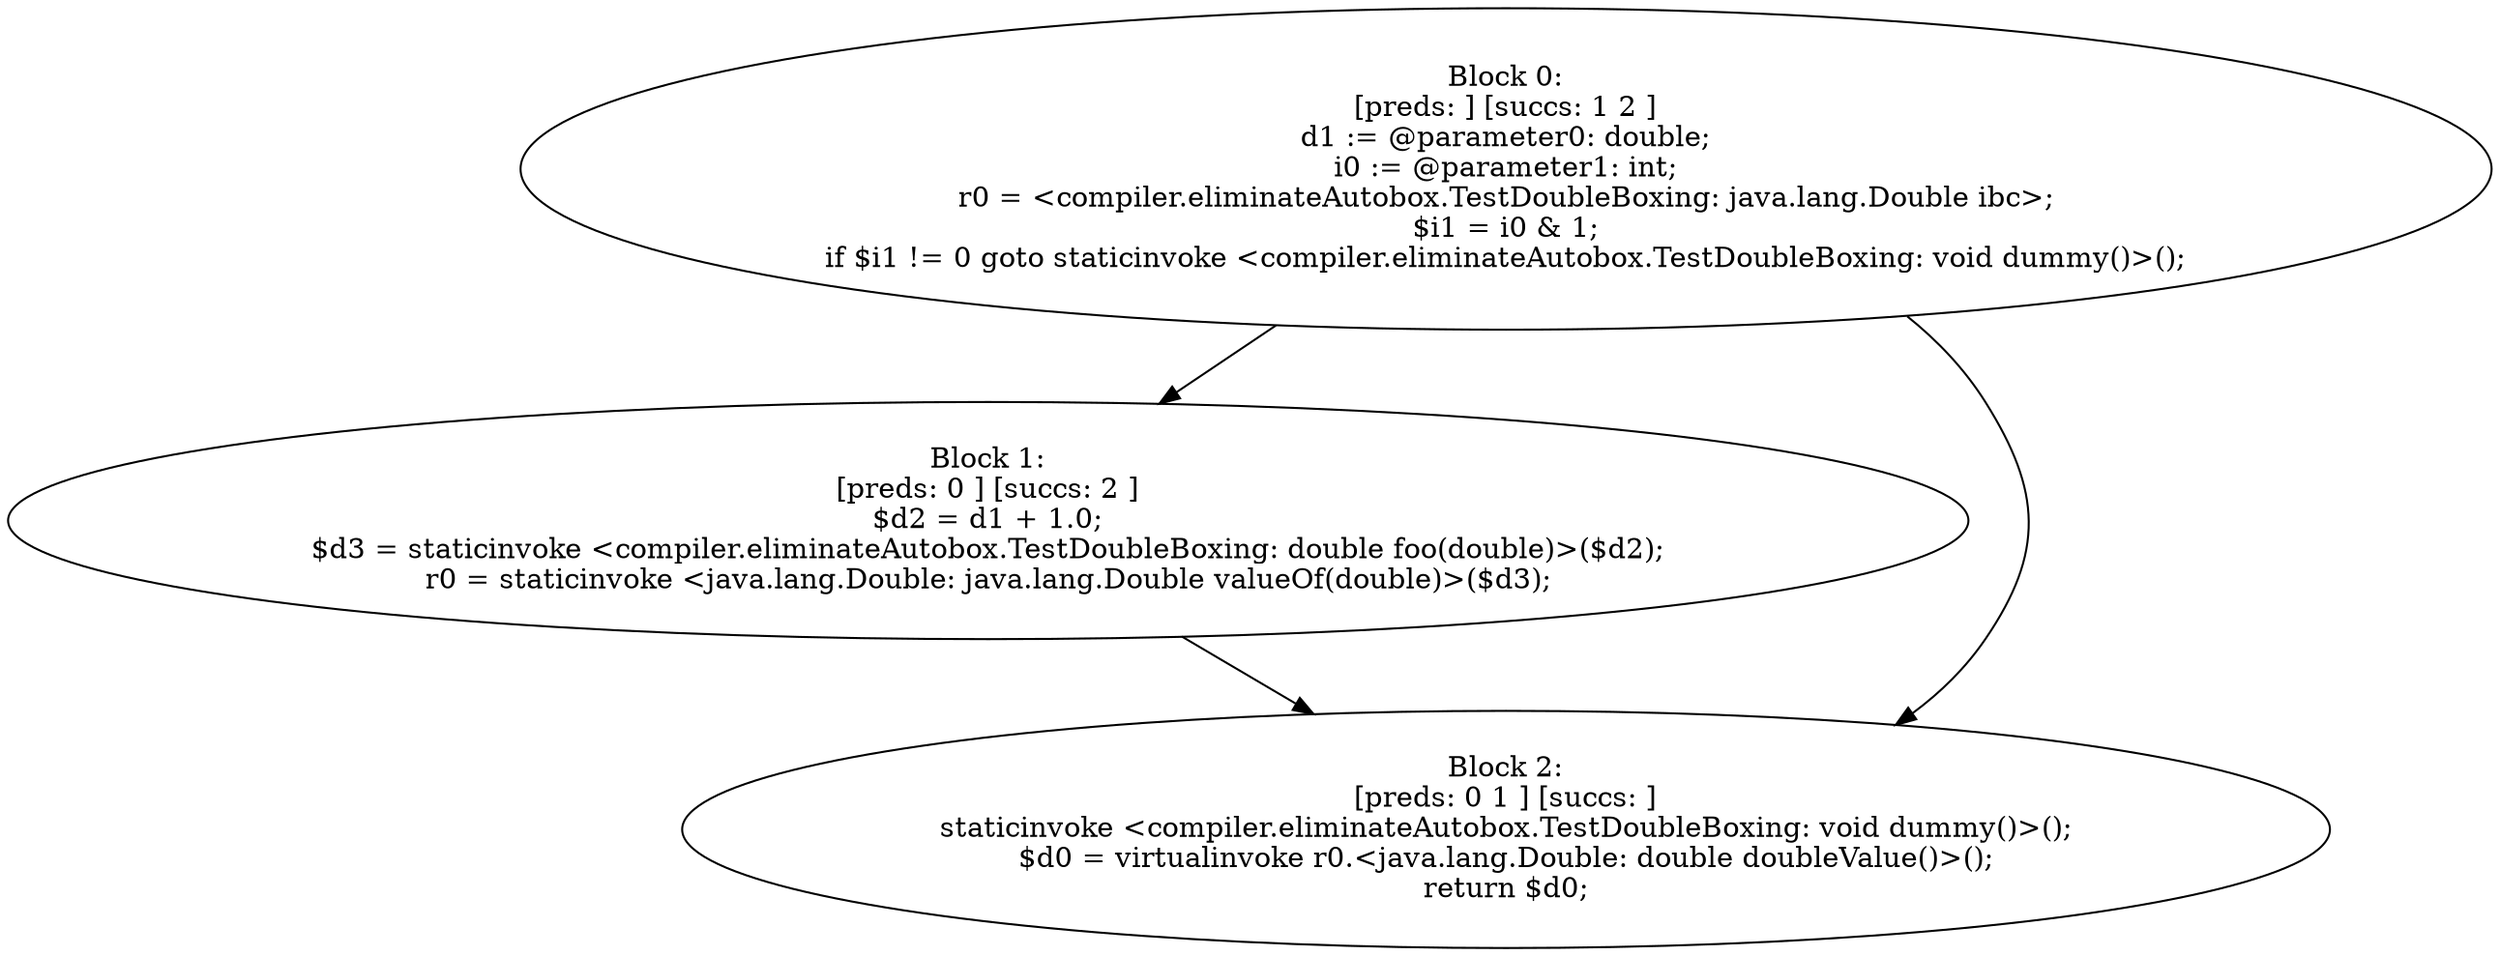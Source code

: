 digraph "unitGraph" {
    "Block 0:
[preds: ] [succs: 1 2 ]
d1 := @parameter0: double;
i0 := @parameter1: int;
r0 = <compiler.eliminateAutobox.TestDoubleBoxing: java.lang.Double ibc>;
$i1 = i0 & 1;
if $i1 != 0 goto staticinvoke <compiler.eliminateAutobox.TestDoubleBoxing: void dummy()>();
"
    "Block 1:
[preds: 0 ] [succs: 2 ]
$d2 = d1 + 1.0;
$d3 = staticinvoke <compiler.eliminateAutobox.TestDoubleBoxing: double foo(double)>($d2);
r0 = staticinvoke <java.lang.Double: java.lang.Double valueOf(double)>($d3);
"
    "Block 2:
[preds: 0 1 ] [succs: ]
staticinvoke <compiler.eliminateAutobox.TestDoubleBoxing: void dummy()>();
$d0 = virtualinvoke r0.<java.lang.Double: double doubleValue()>();
return $d0;
"
    "Block 0:
[preds: ] [succs: 1 2 ]
d1 := @parameter0: double;
i0 := @parameter1: int;
r0 = <compiler.eliminateAutobox.TestDoubleBoxing: java.lang.Double ibc>;
$i1 = i0 & 1;
if $i1 != 0 goto staticinvoke <compiler.eliminateAutobox.TestDoubleBoxing: void dummy()>();
"->"Block 1:
[preds: 0 ] [succs: 2 ]
$d2 = d1 + 1.0;
$d3 = staticinvoke <compiler.eliminateAutobox.TestDoubleBoxing: double foo(double)>($d2);
r0 = staticinvoke <java.lang.Double: java.lang.Double valueOf(double)>($d3);
";
    "Block 0:
[preds: ] [succs: 1 2 ]
d1 := @parameter0: double;
i0 := @parameter1: int;
r0 = <compiler.eliminateAutobox.TestDoubleBoxing: java.lang.Double ibc>;
$i1 = i0 & 1;
if $i1 != 0 goto staticinvoke <compiler.eliminateAutobox.TestDoubleBoxing: void dummy()>();
"->"Block 2:
[preds: 0 1 ] [succs: ]
staticinvoke <compiler.eliminateAutobox.TestDoubleBoxing: void dummy()>();
$d0 = virtualinvoke r0.<java.lang.Double: double doubleValue()>();
return $d0;
";
    "Block 1:
[preds: 0 ] [succs: 2 ]
$d2 = d1 + 1.0;
$d3 = staticinvoke <compiler.eliminateAutobox.TestDoubleBoxing: double foo(double)>($d2);
r0 = staticinvoke <java.lang.Double: java.lang.Double valueOf(double)>($d3);
"->"Block 2:
[preds: 0 1 ] [succs: ]
staticinvoke <compiler.eliminateAutobox.TestDoubleBoxing: void dummy()>();
$d0 = virtualinvoke r0.<java.lang.Double: double doubleValue()>();
return $d0;
";
}
